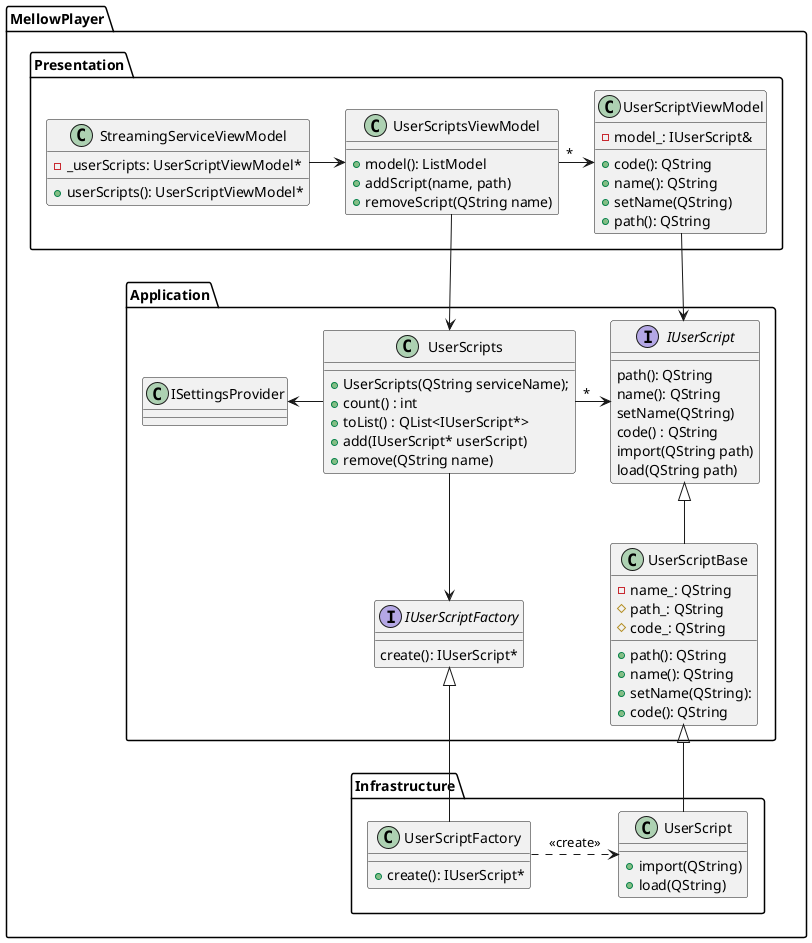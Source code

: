 @startuml

namespace MellowPlayer.Application {

class ISettingsProvider

class UserScripts {
    + UserScripts(QString serviceName);
    + count() : int
    + toList() : QList<IUserScript*>
    + add(IUserScript* userScript)
    + remove(QString name)
}
UserScripts "*" -> IUserScript
UserScripts -left-> ISettingsProvider
UserScripts --> IUserScriptFactory

interface IUserScript {
    path(): QString
    name(): QString
    setName(QString)
    code() : QString
    import(QString path)
    load(QString path)
}

interface IUserScriptFactory {
    create(): IUserScript*
}

class UserScriptBase {
    - name_: QString
    # path_: QString
    # code_: QString
    + path(): QString
    + name(): QString
    + setName(QString):
    + code(): QString
}

IUserScript <|-- UserScriptBase

}

namespace MellowPlayer.Infrastructure {

class UserScript {
    + import(QString)
    + load(QString)
}

class UserScriptFactory {
    + create(): IUserScript*
}

MellowPlayer.Application.UserScriptBase <|-- UserScript
MellowPlayer.Application.IUserScriptFactory <|-- UserScriptFactory
UserScriptFactory .> UserScript: <<create>>

}

namespace MellowPlayer.Presentation {
    class UserScriptsViewModel {
        + model(): ListModel
        + addScript(name, path)
        + removeScript(QString name)
    }
    class UserScriptViewModel {
        - model_: IUserScript&
        + code(): QString
        + name(): QString
        + setName(QString)
        + path(): QString
    }

    class StreamingServiceViewModel {
        - _userScripts: UserScriptViewModel*
        + userScripts(): UserScriptViewModel*
    }

    StreamingServiceViewModel -> UserScriptsViewModel
    UserScriptsViewModel --> MellowPlayer.Application.UserScripts
    UserScriptViewModel --> MellowPlayer.Application.IUserScript
    UserScriptsViewModel "*" -> UserScriptViewModel
}

@enduml
